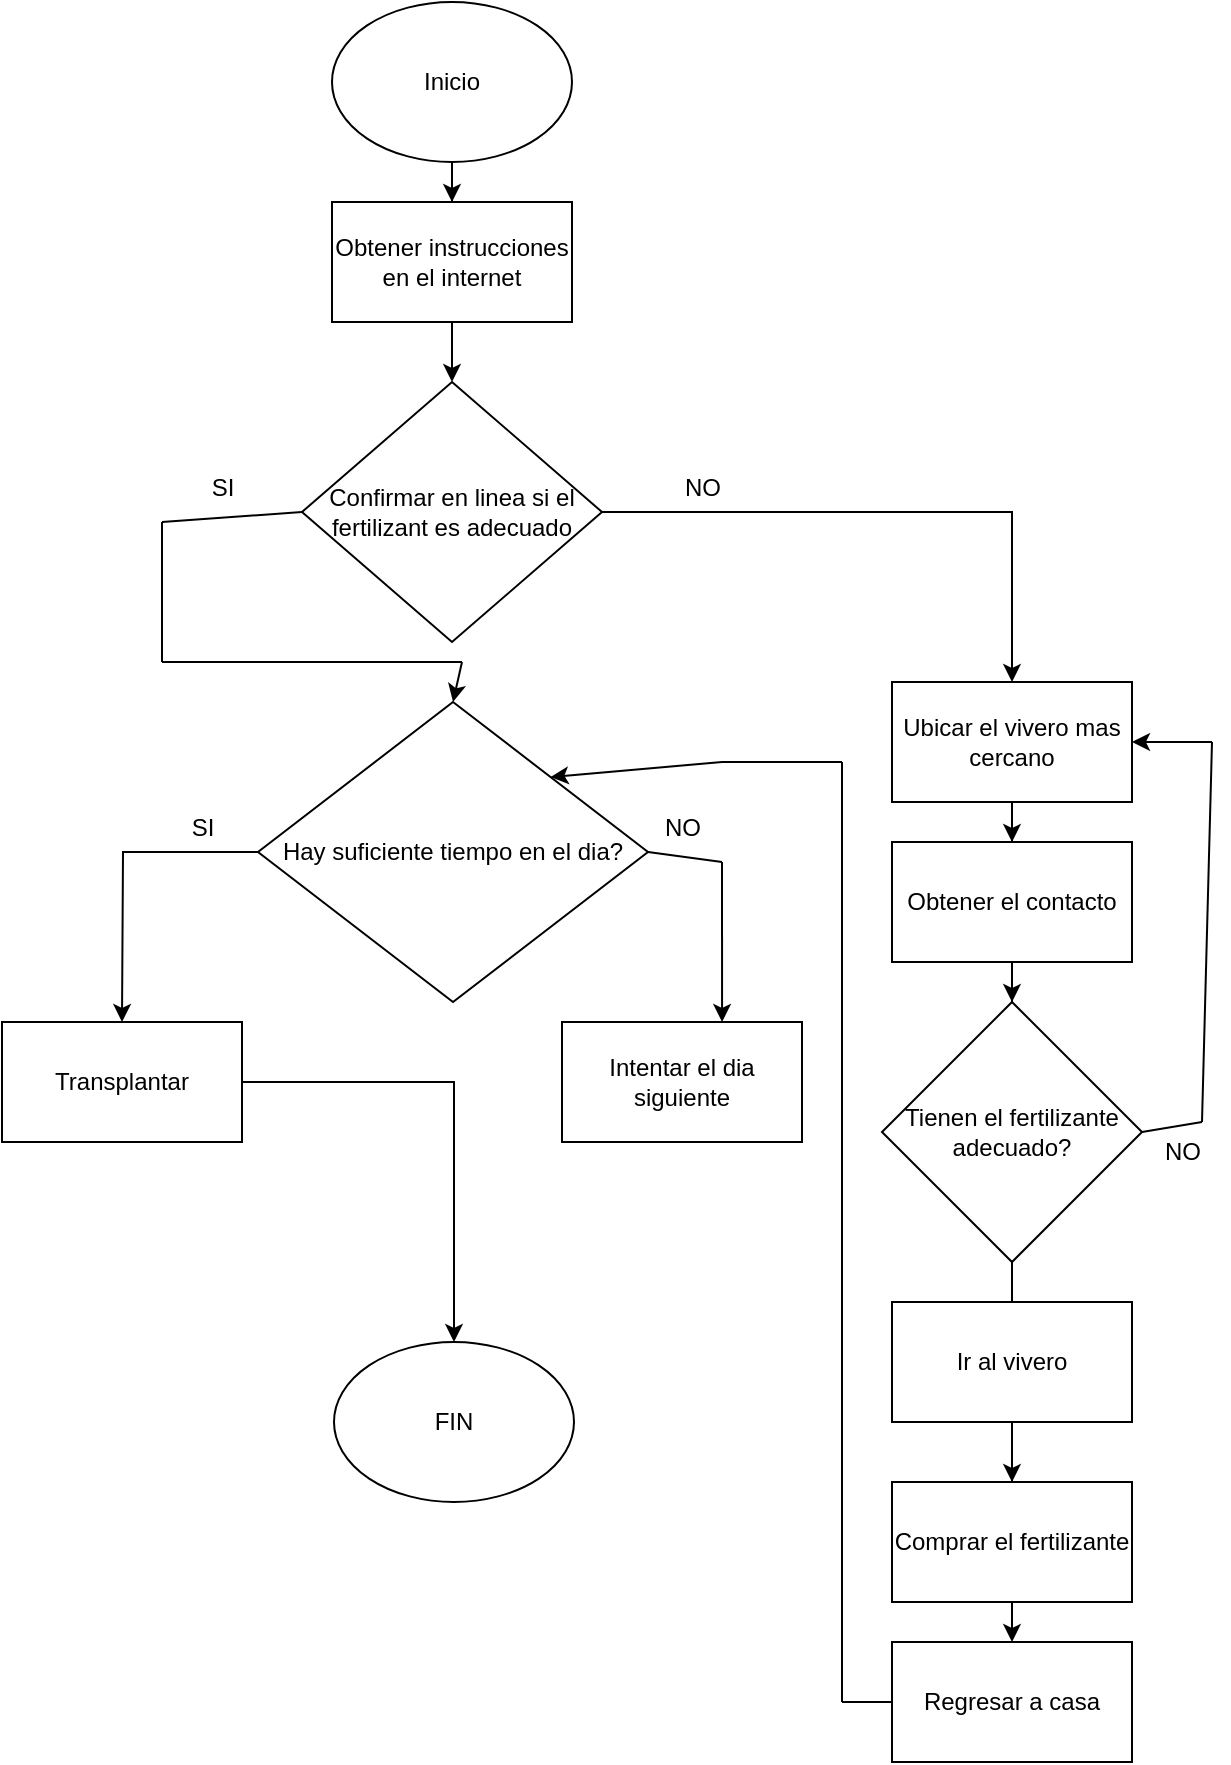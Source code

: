 <mxfile version="26.1.0">
  <diagram name="Page-1" id="XxgZazWBQIAPx52GOGu3">
    <mxGraphModel dx="1500" dy="813" grid="1" gridSize="10" guides="1" tooltips="1" connect="1" arrows="1" fold="1" page="1" pageScale="1" pageWidth="850" pageHeight="1100" math="0" shadow="0">
      <root>
        <mxCell id="0" />
        <mxCell id="1" parent="0" />
        <mxCell id="KMH83bvubGxiLKyMkYgx-3" value="" style="edgeStyle=orthogonalEdgeStyle;rounded=0;orthogonalLoop=1;jettySize=auto;html=1;" edge="1" parent="1" source="KMH83bvubGxiLKyMkYgx-1" target="KMH83bvubGxiLKyMkYgx-2">
          <mxGeometry relative="1" as="geometry" />
        </mxCell>
        <mxCell id="KMH83bvubGxiLKyMkYgx-1" value="Inicio" style="ellipse;whiteSpace=wrap;html=1;" vertex="1" parent="1">
          <mxGeometry x="365" y="20" width="120" height="80" as="geometry" />
        </mxCell>
        <mxCell id="KMH83bvubGxiLKyMkYgx-9" value="" style="edgeStyle=orthogonalEdgeStyle;rounded=0;orthogonalLoop=1;jettySize=auto;html=1;" edge="1" parent="1" source="KMH83bvubGxiLKyMkYgx-2" target="KMH83bvubGxiLKyMkYgx-6">
          <mxGeometry relative="1" as="geometry" />
        </mxCell>
        <mxCell id="KMH83bvubGxiLKyMkYgx-2" value="Obtener instrucciones en el internet" style="rounded=0;whiteSpace=wrap;html=1;" vertex="1" parent="1">
          <mxGeometry x="365" y="120" width="120" height="60" as="geometry" />
        </mxCell>
        <mxCell id="KMH83bvubGxiLKyMkYgx-12" style="edgeStyle=orthogonalEdgeStyle;rounded=0;orthogonalLoop=1;jettySize=auto;html=1;entryX=0.5;entryY=0;entryDx=0;entryDy=0;" edge="1" parent="1" source="KMH83bvubGxiLKyMkYgx-6" target="KMH83bvubGxiLKyMkYgx-11">
          <mxGeometry relative="1" as="geometry" />
        </mxCell>
        <mxCell id="KMH83bvubGxiLKyMkYgx-6" value="Confirmar en linea si el fertilizant es adecuado" style="rhombus;whiteSpace=wrap;html=1;" vertex="1" parent="1">
          <mxGeometry x="350" y="210" width="150" height="130" as="geometry" />
        </mxCell>
        <mxCell id="KMH83bvubGxiLKyMkYgx-15" value="" style="edgeStyle=orthogonalEdgeStyle;rounded=0;orthogonalLoop=1;jettySize=auto;html=1;" edge="1" parent="1" source="KMH83bvubGxiLKyMkYgx-11" target="KMH83bvubGxiLKyMkYgx-14">
          <mxGeometry relative="1" as="geometry" />
        </mxCell>
        <mxCell id="KMH83bvubGxiLKyMkYgx-11" value="Ubicar el vivero mas cercano" style="rounded=0;whiteSpace=wrap;html=1;" vertex="1" parent="1">
          <mxGeometry x="645" y="360" width="120" height="60" as="geometry" />
        </mxCell>
        <mxCell id="KMH83bvubGxiLKyMkYgx-13" value="NO" style="text;html=1;align=center;verticalAlign=middle;resizable=0;points=[];autosize=1;strokeColor=none;fillColor=none;" vertex="1" parent="1">
          <mxGeometry x="530" y="248" width="40" height="30" as="geometry" />
        </mxCell>
        <mxCell id="KMH83bvubGxiLKyMkYgx-17" value="" style="edgeStyle=orthogonalEdgeStyle;rounded=0;orthogonalLoop=1;jettySize=auto;html=1;" edge="1" parent="1" source="KMH83bvubGxiLKyMkYgx-14" target="KMH83bvubGxiLKyMkYgx-16">
          <mxGeometry relative="1" as="geometry" />
        </mxCell>
        <mxCell id="KMH83bvubGxiLKyMkYgx-14" value="Obtener el contacto" style="rounded=0;whiteSpace=wrap;html=1;" vertex="1" parent="1">
          <mxGeometry x="645" y="440" width="120" height="60" as="geometry" />
        </mxCell>
        <mxCell id="KMH83bvubGxiLKyMkYgx-29" value="" style="edgeStyle=orthogonalEdgeStyle;rounded=0;orthogonalLoop=1;jettySize=auto;html=1;" edge="1" parent="1" source="KMH83bvubGxiLKyMkYgx-16" target="KMH83bvubGxiLKyMkYgx-27">
          <mxGeometry relative="1" as="geometry" />
        </mxCell>
        <mxCell id="KMH83bvubGxiLKyMkYgx-16" value="Tienen el fertilizante adecuado?" style="rhombus;whiteSpace=wrap;html=1;" vertex="1" parent="1">
          <mxGeometry x="640" y="520" width="130" height="130" as="geometry" />
        </mxCell>
        <mxCell id="KMH83bvubGxiLKyMkYgx-19" value="" style="endArrow=classic;html=1;rounded=0;entryX=1;entryY=0.5;entryDx=0;entryDy=0;" edge="1" parent="1" target="KMH83bvubGxiLKyMkYgx-11">
          <mxGeometry width="50" height="50" relative="1" as="geometry">
            <mxPoint x="805" y="390" as="sourcePoint" />
            <mxPoint x="705" y="450" as="targetPoint" />
          </mxGeometry>
        </mxCell>
        <mxCell id="KMH83bvubGxiLKyMkYgx-20" value="" style="endArrow=none;html=1;rounded=0;" edge="1" parent="1">
          <mxGeometry width="50" height="50" relative="1" as="geometry">
            <mxPoint x="800" y="580" as="sourcePoint" />
            <mxPoint x="805" y="390" as="targetPoint" />
          </mxGeometry>
        </mxCell>
        <mxCell id="KMH83bvubGxiLKyMkYgx-21" value="" style="endArrow=none;html=1;rounded=0;exitX=1;exitY=0.5;exitDx=0;exitDy=0;" edge="1" parent="1" source="KMH83bvubGxiLKyMkYgx-16">
          <mxGeometry width="50" height="50" relative="1" as="geometry">
            <mxPoint x="570" y="500" as="sourcePoint" />
            <mxPoint x="800" y="580" as="targetPoint" />
          </mxGeometry>
        </mxCell>
        <mxCell id="KMH83bvubGxiLKyMkYgx-22" value="NO" style="text;html=1;align=center;verticalAlign=middle;resizable=0;points=[];autosize=1;strokeColor=none;fillColor=none;" vertex="1" parent="1">
          <mxGeometry x="770" y="580" width="40" height="30" as="geometry" />
        </mxCell>
        <mxCell id="KMH83bvubGxiLKyMkYgx-44" style="edgeStyle=orthogonalEdgeStyle;rounded=0;orthogonalLoop=1;jettySize=auto;html=1;" edge="1" parent="1" source="KMH83bvubGxiLKyMkYgx-24">
          <mxGeometry relative="1" as="geometry">
            <mxPoint x="260" y="530" as="targetPoint" />
          </mxGeometry>
        </mxCell>
        <mxCell id="KMH83bvubGxiLKyMkYgx-24" value="Hay suficiente tiempo en el dia?" style="rhombus;whiteSpace=wrap;html=1;" vertex="1" parent="1">
          <mxGeometry x="328" y="370" width="195" height="150" as="geometry" />
        </mxCell>
        <mxCell id="KMH83bvubGxiLKyMkYgx-30" value="" style="edgeStyle=orthogonalEdgeStyle;rounded=0;orthogonalLoop=1;jettySize=auto;html=1;" edge="1" parent="1" source="KMH83bvubGxiLKyMkYgx-26" target="KMH83bvubGxiLKyMkYgx-28">
          <mxGeometry relative="1" as="geometry" />
        </mxCell>
        <mxCell id="KMH83bvubGxiLKyMkYgx-26" value="Ir al vivero" style="rounded=0;whiteSpace=wrap;html=1;" vertex="1" parent="1">
          <mxGeometry x="645" y="670" width="120" height="60" as="geometry" />
        </mxCell>
        <mxCell id="KMH83bvubGxiLKyMkYgx-27" value="Comprar el fertilizante" style="rounded=0;whiteSpace=wrap;html=1;" vertex="1" parent="1">
          <mxGeometry x="645" y="760" width="120" height="60" as="geometry" />
        </mxCell>
        <mxCell id="KMH83bvubGxiLKyMkYgx-28" value="Regresar a casa" style="rounded=0;whiteSpace=wrap;html=1;" vertex="1" parent="1">
          <mxGeometry x="645" y="840" width="120" height="60" as="geometry" />
        </mxCell>
        <mxCell id="KMH83bvubGxiLKyMkYgx-32" value="" style="endArrow=classic;html=1;rounded=0;entryX=0.5;entryY=0;entryDx=0;entryDy=0;" edge="1" parent="1" target="KMH83bvubGxiLKyMkYgx-24">
          <mxGeometry width="50" height="50" relative="1" as="geometry">
            <mxPoint x="430" y="350" as="sourcePoint" />
            <mxPoint x="620" y="420" as="targetPoint" />
          </mxGeometry>
        </mxCell>
        <mxCell id="KMH83bvubGxiLKyMkYgx-33" value="" style="endArrow=none;html=1;rounded=0;" edge="1" parent="1">
          <mxGeometry width="50" height="50" relative="1" as="geometry">
            <mxPoint x="280" y="350" as="sourcePoint" />
            <mxPoint x="430" y="350" as="targetPoint" />
          </mxGeometry>
        </mxCell>
        <mxCell id="KMH83bvubGxiLKyMkYgx-34" value="" style="endArrow=none;html=1;rounded=0;" edge="1" parent="1">
          <mxGeometry width="50" height="50" relative="1" as="geometry">
            <mxPoint x="280" y="280" as="sourcePoint" />
            <mxPoint x="280" y="350" as="targetPoint" />
          </mxGeometry>
        </mxCell>
        <mxCell id="KMH83bvubGxiLKyMkYgx-36" value="" style="endArrow=none;html=1;rounded=0;exitX=0;exitY=0.5;exitDx=0;exitDy=0;" edge="1" parent="1" source="KMH83bvubGxiLKyMkYgx-6">
          <mxGeometry width="50" height="50" relative="1" as="geometry">
            <mxPoint x="640" y="470" as="sourcePoint" />
            <mxPoint x="280" y="280" as="targetPoint" />
          </mxGeometry>
        </mxCell>
        <mxCell id="KMH83bvubGxiLKyMkYgx-37" value="" style="endArrow=classic;html=1;rounded=0;entryX=1;entryY=0;entryDx=0;entryDy=0;" edge="1" parent="1" target="KMH83bvubGxiLKyMkYgx-24">
          <mxGeometry width="50" height="50" relative="1" as="geometry">
            <mxPoint x="560" y="400" as="sourcePoint" />
            <mxPoint x="690" y="670" as="targetPoint" />
          </mxGeometry>
        </mxCell>
        <mxCell id="KMH83bvubGxiLKyMkYgx-38" value="" style="endArrow=none;html=1;rounded=0;" edge="1" parent="1">
          <mxGeometry width="50" height="50" relative="1" as="geometry">
            <mxPoint x="620" y="400" as="sourcePoint" />
            <mxPoint x="560" y="400" as="targetPoint" />
          </mxGeometry>
        </mxCell>
        <mxCell id="KMH83bvubGxiLKyMkYgx-39" value="" style="endArrow=none;html=1;rounded=0;" edge="1" parent="1">
          <mxGeometry width="50" height="50" relative="1" as="geometry">
            <mxPoint x="620" y="870" as="sourcePoint" />
            <mxPoint x="620" y="400" as="targetPoint" />
          </mxGeometry>
        </mxCell>
        <mxCell id="KMH83bvubGxiLKyMkYgx-40" value="" style="endArrow=none;html=1;rounded=0;exitX=0;exitY=0.5;exitDx=0;exitDy=0;" edge="1" parent="1" source="KMH83bvubGxiLKyMkYgx-28">
          <mxGeometry width="50" height="50" relative="1" as="geometry">
            <mxPoint x="640" y="800" as="sourcePoint" />
            <mxPoint x="620" y="870" as="targetPoint" />
          </mxGeometry>
        </mxCell>
        <mxCell id="KMH83bvubGxiLKyMkYgx-41" value="SI" style="text;html=1;align=center;verticalAlign=middle;resizable=0;points=[];autosize=1;strokeColor=none;fillColor=none;" vertex="1" parent="1">
          <mxGeometry x="295" y="248" width="30" height="30" as="geometry" />
        </mxCell>
        <mxCell id="KMH83bvubGxiLKyMkYgx-52" style="edgeStyle=orthogonalEdgeStyle;rounded=0;orthogonalLoop=1;jettySize=auto;html=1;entryX=0.5;entryY=0;entryDx=0;entryDy=0;" edge="1" parent="1" source="KMH83bvubGxiLKyMkYgx-42" target="KMH83bvubGxiLKyMkYgx-51">
          <mxGeometry relative="1" as="geometry" />
        </mxCell>
        <mxCell id="KMH83bvubGxiLKyMkYgx-42" value="Transplantar" style="rounded=0;whiteSpace=wrap;html=1;" vertex="1" parent="1">
          <mxGeometry x="200" y="530" width="120" height="60" as="geometry" />
        </mxCell>
        <mxCell id="KMH83bvubGxiLKyMkYgx-43" value="Intentar el dia siguiente" style="rounded=0;whiteSpace=wrap;html=1;" vertex="1" parent="1">
          <mxGeometry x="480" y="530" width="120" height="60" as="geometry" />
        </mxCell>
        <mxCell id="KMH83bvubGxiLKyMkYgx-47" value="" style="endArrow=classic;html=1;rounded=0;entryX=0.667;entryY=0;entryDx=0;entryDy=0;entryPerimeter=0;" edge="1" parent="1" target="KMH83bvubGxiLKyMkYgx-43">
          <mxGeometry width="50" height="50" relative="1" as="geometry">
            <mxPoint x="560" y="450" as="sourcePoint" />
            <mxPoint x="580" y="500" as="targetPoint" />
          </mxGeometry>
        </mxCell>
        <mxCell id="KMH83bvubGxiLKyMkYgx-48" value="" style="endArrow=none;html=1;rounded=0;exitX=1;exitY=0.5;exitDx=0;exitDy=0;" edge="1" parent="1" source="KMH83bvubGxiLKyMkYgx-24">
          <mxGeometry width="50" height="50" relative="1" as="geometry">
            <mxPoint x="530" y="550" as="sourcePoint" />
            <mxPoint x="560" y="450" as="targetPoint" />
          </mxGeometry>
        </mxCell>
        <mxCell id="KMH83bvubGxiLKyMkYgx-49" value="NO" style="text;html=1;align=center;verticalAlign=middle;resizable=0;points=[];autosize=1;strokeColor=none;fillColor=none;" vertex="1" parent="1">
          <mxGeometry x="520" y="418" width="40" height="30" as="geometry" />
        </mxCell>
        <mxCell id="KMH83bvubGxiLKyMkYgx-50" value="SI" style="text;html=1;align=center;verticalAlign=middle;resizable=0;points=[];autosize=1;strokeColor=none;fillColor=none;" vertex="1" parent="1">
          <mxGeometry x="285" y="418" width="30" height="30" as="geometry" />
        </mxCell>
        <mxCell id="KMH83bvubGxiLKyMkYgx-51" value="FIN" style="ellipse;whiteSpace=wrap;html=1;" vertex="1" parent="1">
          <mxGeometry x="366" y="690" width="120" height="80" as="geometry" />
        </mxCell>
      </root>
    </mxGraphModel>
  </diagram>
</mxfile>
